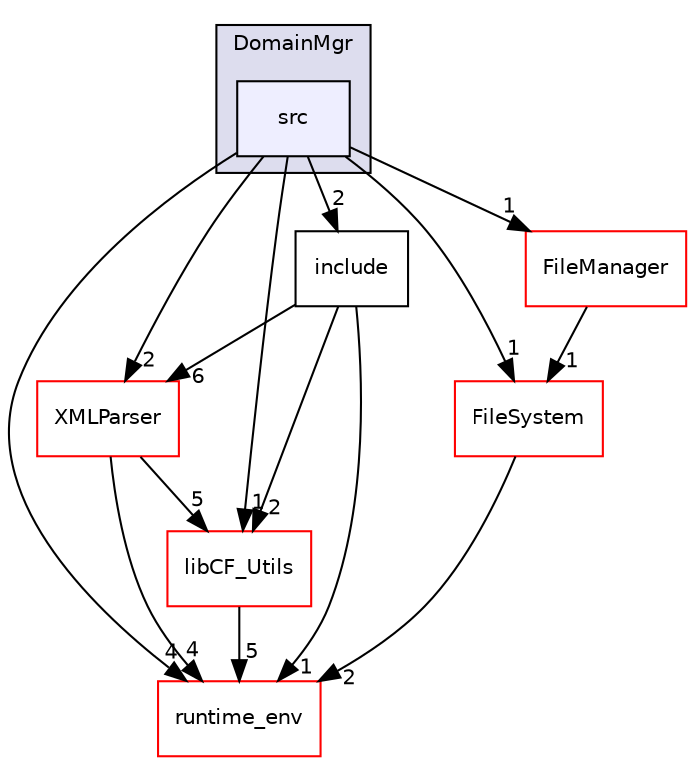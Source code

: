 digraph "frameworks/DomainMgr/src" {
  compound=true
  node [ fontsize="10", fontname="Helvetica"];
  edge [ labelfontsize="10", labelfontname="Helvetica"];
  subgraph clusterdir_876db2d079b5e78b6b0817082ed6e396 {
    graph [ bgcolor="#ddddee", pencolor="black", label="DomainMgr" fontname="Helvetica", fontsize="10", URL="dir_876db2d079b5e78b6b0817082ed6e396.html"]
  dir_636ae741360790bf9a77e65d12c69e17 [shape=box, label="src", style="filled", fillcolor="#eeeeff", pencolor="black", URL="dir_636ae741360790bf9a77e65d12c69e17.html"];
  }
  dir_82d23cf221d390315bcc70b79c1eb009 [shape=box label="XMLParser" fillcolor="white" style="filled" color="red" URL="dir_82d23cf221d390315bcc70b79c1eb009.html"];
  dir_ecac01cf0516f87ea4205d3d96f45c96 [shape=box label="libCF_Utils" fillcolor="white" style="filled" color="red" URL="dir_ecac01cf0516f87ea4205d3d96f45c96.html"];
  dir_a1e9d5cf89eac34fe1b1e4d5b81f8ca0 [shape=box label="include" URL="dir_a1e9d5cf89eac34fe1b1e4d5b81f8ca0.html"];
  dir_a92f637608b09557df2e8981ffcc95de [shape=box label="FileManager" fillcolor="white" style="filled" color="red" URL="dir_a92f637608b09557df2e8981ffcc95de.html"];
  dir_40a97078142f0fc7074e01eb79f0bef3 [shape=box label="FileSystem" fillcolor="white" style="filled" color="red" URL="dir_40a97078142f0fc7074e01eb79f0bef3.html"];
  dir_f225e4d86008d3e73336a06c8611e2b4 [shape=box label="runtime_env" fillcolor="white" style="filled" color="red" URL="dir_f225e4d86008d3e73336a06c8611e2b4.html"];
  dir_82d23cf221d390315bcc70b79c1eb009->dir_ecac01cf0516f87ea4205d3d96f45c96 [headlabel="5", labeldistance=1.5 headhref="dir_000031_000028.html"];
  dir_82d23cf221d390315bcc70b79c1eb009->dir_f225e4d86008d3e73336a06c8611e2b4 [headlabel="4", labeldistance=1.5 headhref="dir_000031_000034.html"];
  dir_ecac01cf0516f87ea4205d3d96f45c96->dir_f225e4d86008d3e73336a06c8611e2b4 [headlabel="5", labeldistance=1.5 headhref="dir_000028_000034.html"];
  dir_636ae741360790bf9a77e65d12c69e17->dir_82d23cf221d390315bcc70b79c1eb009 [headlabel="2", labeldistance=1.5 headhref="dir_000015_000031.html"];
  dir_636ae741360790bf9a77e65d12c69e17->dir_ecac01cf0516f87ea4205d3d96f45c96 [headlabel="1", labeldistance=1.5 headhref="dir_000015_000028.html"];
  dir_636ae741360790bf9a77e65d12c69e17->dir_a1e9d5cf89eac34fe1b1e4d5b81f8ca0 [headlabel="2", labeldistance=1.5 headhref="dir_000015_000014.html"];
  dir_636ae741360790bf9a77e65d12c69e17->dir_a92f637608b09557df2e8981ffcc95de [headlabel="1", labeldistance=1.5 headhref="dir_000015_000019.html"];
  dir_636ae741360790bf9a77e65d12c69e17->dir_40a97078142f0fc7074e01eb79f0bef3 [headlabel="1", labeldistance=1.5 headhref="dir_000015_000022.html"];
  dir_636ae741360790bf9a77e65d12c69e17->dir_f225e4d86008d3e73336a06c8611e2b4 [headlabel="4", labeldistance=1.5 headhref="dir_000015_000034.html"];
  dir_a1e9d5cf89eac34fe1b1e4d5b81f8ca0->dir_82d23cf221d390315bcc70b79c1eb009 [headlabel="6", labeldistance=1.5 headhref="dir_000014_000031.html"];
  dir_a1e9d5cf89eac34fe1b1e4d5b81f8ca0->dir_ecac01cf0516f87ea4205d3d96f45c96 [headlabel="2", labeldistance=1.5 headhref="dir_000014_000028.html"];
  dir_a1e9d5cf89eac34fe1b1e4d5b81f8ca0->dir_f225e4d86008d3e73336a06c8611e2b4 [headlabel="1", labeldistance=1.5 headhref="dir_000014_000034.html"];
  dir_a92f637608b09557df2e8981ffcc95de->dir_40a97078142f0fc7074e01eb79f0bef3 [headlabel="1", labeldistance=1.5 headhref="dir_000019_000022.html"];
  dir_40a97078142f0fc7074e01eb79f0bef3->dir_f225e4d86008d3e73336a06c8611e2b4 [headlabel="2", labeldistance=1.5 headhref="dir_000022_000034.html"];
}
